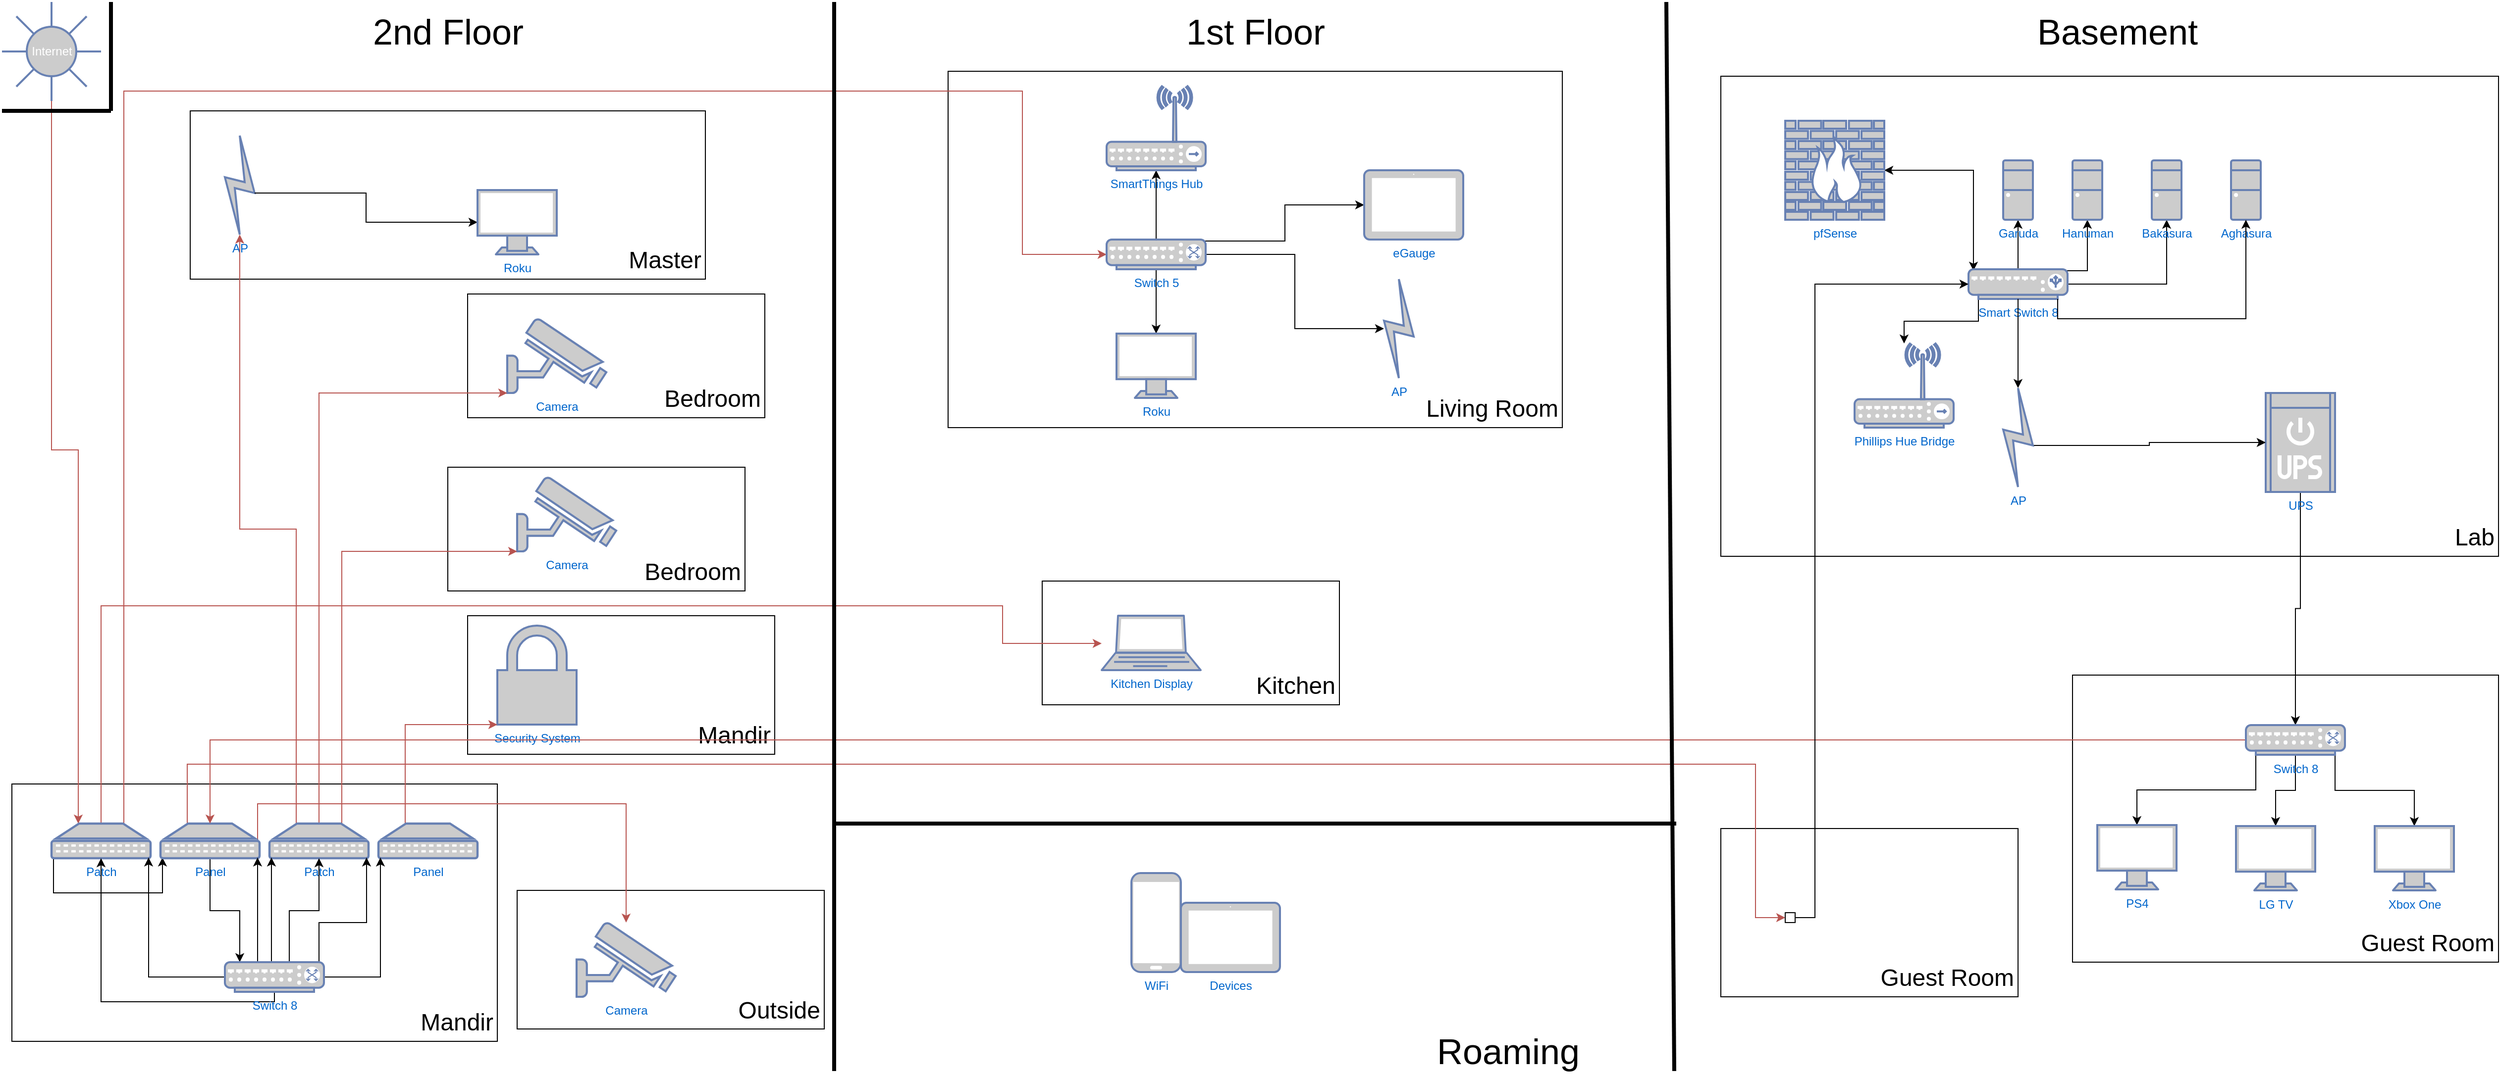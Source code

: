 <mxfile version="13.6.2" type="github">
  <diagram id="iYit6yQuZBh6cs0Pciwx" name="Page-1">
    <mxGraphModel dx="2370" dy="1188" grid="1" gridSize="10" guides="1" tooltips="1" connect="1" arrows="1" fold="1" page="1" pageScale="1" pageWidth="850" pageHeight="1100" math="0" shadow="0">
      <root>
        <mxCell id="0" />
        <mxCell id="1" parent="0" />
        <mxCell id="tFoZjdkVx6EBwdPbSg_g-109" value="Guest Room" style="rounded=0;whiteSpace=wrap;html=1;align=right;verticalAlign=bottom;fontSize=24;spacingRight=2;spacingBottom=2;" parent="1" vertex="1">
          <mxGeometry x="2100" y="690" width="430" height="290" as="geometry" />
        </mxCell>
        <mxCell id="tFoZjdkVx6EBwdPbSg_g-107" value="Guest Room" style="rounded=0;whiteSpace=wrap;html=1;align=right;verticalAlign=bottom;fontSize=24;spacingRight=2;spacingBottom=2;" parent="1" vertex="1">
          <mxGeometry x="1745" y="845" width="300" height="170" as="geometry" />
        </mxCell>
        <mxCell id="tFoZjdkVx6EBwdPbSg_g-105" value="Lab" style="rounded=0;whiteSpace=wrap;html=1;align=right;verticalAlign=bottom;labelPosition=center;verticalLabelPosition=middle;fontSize=24;spacingRight=2;spacingBottom=2;" parent="1" vertex="1">
          <mxGeometry x="1745" y="85" width="785" height="485" as="geometry" />
        </mxCell>
        <mxCell id="tFoZjdkVx6EBwdPbSg_g-93" value="Kitchen" style="rounded=0;whiteSpace=wrap;html=1;align=right;verticalAlign=bottom;fontSize=24;spacingRight=2;spacingBottom=2;" parent="1" vertex="1">
          <mxGeometry x="1060" y="595" width="300" height="125" as="geometry" />
        </mxCell>
        <mxCell id="tFoZjdkVx6EBwdPbSg_g-92" value="Living Room" style="rounded=0;whiteSpace=wrap;html=1;align=right;verticalAlign=bottom;labelPosition=center;verticalLabelPosition=middle;fontSize=24;spacingRight=2;spacingBottom=2;" parent="1" vertex="1">
          <mxGeometry x="965" y="80" width="620" height="360" as="geometry" />
        </mxCell>
        <mxCell id="tFoZjdkVx6EBwdPbSg_g-90" value="Mandir" style="rounded=0;whiteSpace=wrap;html=1;fontSize=24;align=right;verticalAlign=bottom;spacingRight=2;spacingBottom=2;" parent="1" vertex="1">
          <mxGeometry x="20" y="800" width="490" height="260" as="geometry" />
        </mxCell>
        <mxCell id="tFoZjdkVx6EBwdPbSg_g-89" value="Outside" style="rounded=0;whiteSpace=wrap;html=1;fontSize=24;align=right;verticalAlign=bottom;spacingRight=2;spacingBottom=2;" parent="1" vertex="1">
          <mxGeometry x="530" y="907.5" width="310" height="140" as="geometry" />
        </mxCell>
        <mxCell id="tFoZjdkVx6EBwdPbSg_g-80" value="Mandir" style="rounded=0;whiteSpace=wrap;html=1;fontSize=24;align=right;verticalAlign=bottom;spacingRight=2;spacingBottom=2;" parent="1" vertex="1">
          <mxGeometry x="480" y="630" width="310" height="140" as="geometry" />
        </mxCell>
        <mxCell id="tFoZjdkVx6EBwdPbSg_g-88" value="Bedroom" style="rounded=0;whiteSpace=wrap;html=1;align=right;verticalAlign=bottom;fontSize=24;spacingRight=2;spacingBottom=2;" parent="1" vertex="1">
          <mxGeometry x="460" y="480" width="300" height="125" as="geometry" />
        </mxCell>
        <mxCell id="tFoZjdkVx6EBwdPbSg_g-83" value="Bedroom" style="rounded=0;whiteSpace=wrap;html=1;align=right;verticalAlign=bottom;fontSize=24;spacingRight=2;spacingBottom=2;" parent="1" vertex="1">
          <mxGeometry x="480" y="305" width="300" height="125" as="geometry" />
        </mxCell>
        <mxCell id="tFoZjdkVx6EBwdPbSg_g-81" value="Master" style="rounded=0;whiteSpace=wrap;html=1;align=right;verticalAlign=bottom;labelPosition=center;verticalLabelPosition=middle;fontSize=24;spacingBottom=2;spacingRight=2;" parent="1" vertex="1">
          <mxGeometry x="200" y="120" width="520" height="170" as="geometry" />
        </mxCell>
        <mxCell id="tFoZjdkVx6EBwdPbSg_g-1" style="edgeStyle=orthogonalEdgeStyle;rounded=0;orthogonalLoop=1;jettySize=auto;html=1;entryX=0.27;entryY=0;entryDx=0;entryDy=0;entryPerimeter=0;fillColor=#f8cecc;strokeColor=#b85450;" parent="1" source="tFoZjdkVx6EBwdPbSg_g-2" target="tFoZjdkVx6EBwdPbSg_g-25" edge="1">
          <mxGeometry relative="1" as="geometry" />
        </mxCell>
        <mxCell id="tFoZjdkVx6EBwdPbSg_g-2" value="Internet" style="html=1;fillColor=#CCCCCC;strokeColor=#6881B3;shape=ellipse;perimeter=ellipsePerimeter;gradientColor=none;gradientDirection=north;fontColor=#ffffff;strokeWidth=2;" parent="1" vertex="1">
          <mxGeometry x="35" y="35" width="50" height="50" as="geometry" />
        </mxCell>
        <mxCell id="tFoZjdkVx6EBwdPbSg_g-3" value="" style="strokeColor=#6881B3;edgeStyle=none;rounded=0;endArrow=none;dashed=0;html=1;strokeWidth=2;" parent="1" target="tFoZjdkVx6EBwdPbSg_g-2" edge="1">
          <mxGeometry relative="1" as="geometry">
            <mxPoint x="60" y="10" as="sourcePoint" />
          </mxGeometry>
        </mxCell>
        <mxCell id="tFoZjdkVx6EBwdPbSg_g-4" value="" style="strokeColor=#6881B3;edgeStyle=none;rounded=0;endArrow=none;dashed=0;html=1;strokeWidth=2;" parent="1" target="tFoZjdkVx6EBwdPbSg_g-2" edge="1">
          <mxGeometry relative="1" as="geometry">
            <mxPoint x="95.5" y="24.5" as="sourcePoint" />
          </mxGeometry>
        </mxCell>
        <mxCell id="tFoZjdkVx6EBwdPbSg_g-5" value="" style="strokeColor=#6881B3;edgeStyle=none;rounded=0;endArrow=none;dashed=0;html=1;strokeWidth=2;" parent="1" target="tFoZjdkVx6EBwdPbSg_g-2" edge="1">
          <mxGeometry relative="1" as="geometry">
            <mxPoint x="110" y="60" as="sourcePoint" />
          </mxGeometry>
        </mxCell>
        <mxCell id="tFoZjdkVx6EBwdPbSg_g-6" value="" style="strokeColor=#6881B3;edgeStyle=none;rounded=0;endArrow=none;dashed=0;html=1;strokeWidth=2;" parent="1" target="tFoZjdkVx6EBwdPbSg_g-2" edge="1">
          <mxGeometry relative="1" as="geometry">
            <mxPoint x="95.5" y="95.5" as="sourcePoint" />
          </mxGeometry>
        </mxCell>
        <mxCell id="tFoZjdkVx6EBwdPbSg_g-7" value="" style="strokeColor=#6881B3;edgeStyle=none;rounded=0;endArrow=none;dashed=0;html=1;strokeWidth=2;" parent="1" target="tFoZjdkVx6EBwdPbSg_g-2" edge="1">
          <mxGeometry relative="1" as="geometry">
            <mxPoint x="60" y="110" as="sourcePoint" />
          </mxGeometry>
        </mxCell>
        <mxCell id="tFoZjdkVx6EBwdPbSg_g-8" value="" style="strokeColor=#6881B3;edgeStyle=none;rounded=0;endArrow=none;dashed=0;html=1;strokeWidth=2;" parent="1" target="tFoZjdkVx6EBwdPbSg_g-2" edge="1">
          <mxGeometry relative="1" as="geometry">
            <mxPoint x="24.5" y="95.5" as="sourcePoint" />
          </mxGeometry>
        </mxCell>
        <mxCell id="tFoZjdkVx6EBwdPbSg_g-9" value="" style="strokeColor=#6881B3;edgeStyle=none;rounded=0;endArrow=none;dashed=0;html=1;strokeWidth=2;" parent="1" target="tFoZjdkVx6EBwdPbSg_g-2" edge="1">
          <mxGeometry relative="1" as="geometry">
            <mxPoint x="10" y="60" as="sourcePoint" />
          </mxGeometry>
        </mxCell>
        <mxCell id="tFoZjdkVx6EBwdPbSg_g-10" value="" style="strokeColor=#6881B3;edgeStyle=none;rounded=0;endArrow=none;dashed=0;html=1;strokeWidth=2;" parent="1" target="tFoZjdkVx6EBwdPbSg_g-2" edge="1">
          <mxGeometry relative="1" as="geometry">
            <mxPoint x="24.5" y="24.5" as="sourcePoint" />
          </mxGeometry>
        </mxCell>
        <mxCell id="tFoZjdkVx6EBwdPbSg_g-12" value="AP" style="fontColor=#0066CC;verticalAlign=top;verticalLabelPosition=bottom;labelPosition=center;align=center;html=1;outlineConnect=0;fillColor=#CCCCCC;strokeColor=#6881B3;gradientColor=none;gradientDirection=north;strokeWidth=2;shape=mxgraph.networks.comm_link;" parent="1" vertex="1">
          <mxGeometry x="235" y="145" width="30" height="100" as="geometry" />
        </mxCell>
        <mxCell id="tFoZjdkVx6EBwdPbSg_g-13" style="edgeStyle=orthogonalEdgeStyle;rounded=0;orthogonalLoop=1;jettySize=auto;html=1;exitX=0.95;exitY=0.05;exitDx=0;exitDy=0;exitPerimeter=0;" parent="1" source="tFoZjdkVx6EBwdPbSg_g-52" target="tFoZjdkVx6EBwdPbSg_g-17" edge="1">
          <mxGeometry relative="1" as="geometry">
            <mxPoint x="825" y="240" as="sourcePoint" />
          </mxGeometry>
        </mxCell>
        <mxCell id="tFoZjdkVx6EBwdPbSg_g-14" style="edgeStyle=orthogonalEdgeStyle;rounded=0;orthogonalLoop=1;jettySize=auto;html=1;exitX=1;exitY=0.58;exitDx=0;exitDy=0;exitPerimeter=0;" parent="1" source="tFoZjdkVx6EBwdPbSg_g-12" target="tFoZjdkVx6EBwdPbSg_g-16" edge="1">
          <mxGeometry relative="1" as="geometry">
            <mxPoint x="445" y="115" as="sourcePoint" />
          </mxGeometry>
        </mxCell>
        <mxCell id="tFoZjdkVx6EBwdPbSg_g-16" value="Roku" style="fontColor=#0066CC;verticalAlign=top;verticalLabelPosition=bottom;labelPosition=center;align=center;html=1;outlineConnect=0;fillColor=#CCCCCC;strokeColor=#6881B3;gradientColor=none;gradientDirection=north;strokeWidth=2;shape=mxgraph.networks.monitor;" parent="1" vertex="1">
          <mxGeometry x="490" y="200" width="80" height="65" as="geometry" />
        </mxCell>
        <mxCell id="tFoZjdkVx6EBwdPbSg_g-17" value="eGauge&lt;br&gt;" style="fontColor=#0066CC;verticalAlign=top;verticalLabelPosition=bottom;labelPosition=center;align=center;html=1;outlineConnect=0;fillColor=#CCCCCC;strokeColor=#6881B3;gradientColor=none;gradientDirection=north;strokeWidth=2;shape=mxgraph.networks.tablet;" parent="1" vertex="1">
          <mxGeometry x="1385" y="180" width="100" height="70" as="geometry" />
        </mxCell>
        <mxCell id="tFoZjdkVx6EBwdPbSg_g-18" value="Camera" style="fontColor=#0066CC;verticalAlign=top;verticalLabelPosition=bottom;labelPosition=center;align=center;html=1;outlineConnect=0;fillColor=#CCCCCC;strokeColor=#6881B3;gradientColor=none;gradientDirection=north;strokeWidth=2;shape=mxgraph.networks.security_camera;" parent="1" vertex="1">
          <mxGeometry x="530" y="490" width="100" height="75" as="geometry" />
        </mxCell>
        <mxCell id="tFoZjdkVx6EBwdPbSg_g-19" value="Camera" style="fontColor=#0066CC;verticalAlign=top;verticalLabelPosition=bottom;labelPosition=center;align=center;html=1;outlineConnect=0;fillColor=#CCCCCC;strokeColor=#6881B3;gradientColor=none;gradientDirection=north;strokeWidth=2;shape=mxgraph.networks.security_camera;" parent="1" vertex="1">
          <mxGeometry x="520" y="330" width="100" height="75" as="geometry" />
        </mxCell>
        <mxCell id="tFoZjdkVx6EBwdPbSg_g-20" value="Security System" style="fontColor=#0066CC;verticalAlign=top;verticalLabelPosition=bottom;labelPosition=center;align=center;html=1;outlineConnect=0;fillColor=#CCCCCC;strokeColor=#6881B3;gradientColor=none;gradientDirection=north;strokeWidth=2;shape=mxgraph.networks.secured;" parent="1" vertex="1">
          <mxGeometry x="510" y="640" width="80" height="100" as="geometry" />
        </mxCell>
        <mxCell id="tFoZjdkVx6EBwdPbSg_g-21" value="Camera" style="fontColor=#0066CC;verticalAlign=top;verticalLabelPosition=bottom;labelPosition=center;align=center;html=1;outlineConnect=0;fillColor=#CCCCCC;strokeColor=#6881B3;gradientColor=none;gradientDirection=north;strokeWidth=2;shape=mxgraph.networks.security_camera;" parent="1" vertex="1">
          <mxGeometry x="590" y="940" width="100" height="75" as="geometry" />
        </mxCell>
        <mxCell id="tFoZjdkVx6EBwdPbSg_g-22" style="edgeStyle=orthogonalEdgeStyle;rounded=0;orthogonalLoop=1;jettySize=auto;html=1;exitX=0.5;exitY=0;exitDx=0;exitDy=0;exitPerimeter=0;fillColor=#f8cecc;strokeColor=#b85450;" parent="1" source="tFoZjdkVx6EBwdPbSg_g-25" target="tFoZjdkVx6EBwdPbSg_g-44" edge="1">
          <mxGeometry relative="1" as="geometry">
            <Array as="points">
              <mxPoint x="110" y="620" />
              <mxPoint x="1020" y="620" />
              <mxPoint x="1020" y="658" />
            </Array>
          </mxGeometry>
        </mxCell>
        <mxCell id="tFoZjdkVx6EBwdPbSg_g-23" style="edgeStyle=orthogonalEdgeStyle;rounded=0;orthogonalLoop=1;jettySize=auto;html=1;exitX=0.73;exitY=0;exitDx=0;exitDy=0;exitPerimeter=0;fillColor=#f8cecc;strokeColor=#b85450;entryX=0;entryY=0.5;entryDx=0;entryDy=0;entryPerimeter=0;" parent="1" source="tFoZjdkVx6EBwdPbSg_g-25" target="tFoZjdkVx6EBwdPbSg_g-52" edge="1">
          <mxGeometry relative="1" as="geometry">
            <Array as="points">
              <mxPoint x="133" y="100" />
              <mxPoint x="1040" y="100" />
              <mxPoint x="1040" y="265" />
            </Array>
          </mxGeometry>
        </mxCell>
        <mxCell id="tFoZjdkVx6EBwdPbSg_g-24" style="edgeStyle=orthogonalEdgeStyle;rounded=0;orthogonalLoop=1;jettySize=auto;html=1;exitX=0.02;exitY=0.98;exitDx=0;exitDy=0;exitPerimeter=0;entryX=0.02;entryY=0.98;entryDx=0;entryDy=0;entryPerimeter=0;" parent="1" source="tFoZjdkVx6EBwdPbSg_g-25" target="tFoZjdkVx6EBwdPbSg_g-29" edge="1">
          <mxGeometry relative="1" as="geometry">
            <Array as="points">
              <mxPoint x="62" y="910" />
              <mxPoint x="172" y="910" />
            </Array>
          </mxGeometry>
        </mxCell>
        <mxCell id="tFoZjdkVx6EBwdPbSg_g-25" value="Patch" style="fontColor=#0066CC;verticalAlign=top;verticalLabelPosition=bottom;labelPosition=center;align=center;html=1;outlineConnect=0;fillColor=#CCCCCC;strokeColor=#6881B3;gradientColor=none;gradientDirection=north;strokeWidth=2;shape=mxgraph.networks.patch_panel;" parent="1" vertex="1">
          <mxGeometry x="60" y="840" width="100" height="35" as="geometry" />
        </mxCell>
        <mxCell id="tFoZjdkVx6EBwdPbSg_g-26" style="edgeStyle=orthogonalEdgeStyle;rounded=0;orthogonalLoop=1;jettySize=auto;html=1;exitX=0.27;exitY=0;exitDx=0;exitDy=0;exitPerimeter=0;fillColor=#f8cecc;strokeColor=#b85450;" parent="1" source="tFoZjdkVx6EBwdPbSg_g-29" target="tFoZjdkVx6EBwdPbSg_g-79" edge="1">
          <mxGeometry relative="1" as="geometry">
            <mxPoint x="1850" y="850" as="targetPoint" />
            <Array as="points">
              <mxPoint x="197" y="780" />
              <mxPoint x="1780" y="780" />
              <mxPoint x="1780" y="935" />
            </Array>
          </mxGeometry>
        </mxCell>
        <mxCell id="tFoZjdkVx6EBwdPbSg_g-27" style="edgeStyle=orthogonalEdgeStyle;rounded=0;orthogonalLoop=1;jettySize=auto;html=1;exitX=0.98;exitY=0.51;exitDx=0;exitDy=0;exitPerimeter=0;fillColor=#f8cecc;strokeColor=#b85450;" parent="1" source="tFoZjdkVx6EBwdPbSg_g-29" target="tFoZjdkVx6EBwdPbSg_g-21" edge="1">
          <mxGeometry relative="1" as="geometry">
            <Array as="points">
              <mxPoint x="268" y="820" />
              <mxPoint x="640" y="820" />
            </Array>
          </mxGeometry>
        </mxCell>
        <mxCell id="tFoZjdkVx6EBwdPbSg_g-28" style="edgeStyle=orthogonalEdgeStyle;rounded=0;orthogonalLoop=1;jettySize=auto;html=1;" parent="1" source="tFoZjdkVx6EBwdPbSg_g-29" target="tFoZjdkVx6EBwdPbSg_g-43" edge="1">
          <mxGeometry relative="1" as="geometry">
            <Array as="points">
              <mxPoint x="220" y="928" />
              <mxPoint x="250" y="928" />
            </Array>
          </mxGeometry>
        </mxCell>
        <mxCell id="tFoZjdkVx6EBwdPbSg_g-29" value="Panel" style="fontColor=#0066CC;verticalAlign=top;verticalLabelPosition=bottom;labelPosition=center;align=center;html=1;outlineConnect=0;fillColor=#CCCCCC;strokeColor=#6881B3;gradientColor=none;gradientDirection=north;strokeWidth=2;shape=mxgraph.networks.patch_panel;" parent="1" vertex="1">
          <mxGeometry x="170" y="840" width="100" height="35" as="geometry" />
        </mxCell>
        <mxCell id="tFoZjdkVx6EBwdPbSg_g-30" style="edgeStyle=orthogonalEdgeStyle;rounded=0;orthogonalLoop=1;jettySize=auto;html=1;exitX=0.27;exitY=0;exitDx=0;exitDy=0;exitPerimeter=0;fillColor=#f8cecc;strokeColor=#b85450;" parent="1" source="tFoZjdkVx6EBwdPbSg_g-33" target="tFoZjdkVx6EBwdPbSg_g-12" edge="1">
          <mxGeometry relative="1" as="geometry" />
        </mxCell>
        <mxCell id="tFoZjdkVx6EBwdPbSg_g-31" style="edgeStyle=orthogonalEdgeStyle;rounded=0;orthogonalLoop=1;jettySize=auto;html=1;exitX=0.5;exitY=0;exitDx=0;exitDy=0;exitPerimeter=0;fillColor=#f8cecc;strokeColor=#b85450;" parent="1" source="tFoZjdkVx6EBwdPbSg_g-33" target="tFoZjdkVx6EBwdPbSg_g-19" edge="1">
          <mxGeometry relative="1" as="geometry">
            <Array as="points">
              <mxPoint x="330" y="405" />
            </Array>
          </mxGeometry>
        </mxCell>
        <mxCell id="tFoZjdkVx6EBwdPbSg_g-32" style="edgeStyle=orthogonalEdgeStyle;rounded=0;orthogonalLoop=1;jettySize=auto;html=1;exitX=0.73;exitY=0;exitDx=0;exitDy=0;exitPerimeter=0;fillColor=#f8cecc;strokeColor=#b85450;" parent="1" source="tFoZjdkVx6EBwdPbSg_g-33" target="tFoZjdkVx6EBwdPbSg_g-18" edge="1">
          <mxGeometry relative="1" as="geometry">
            <Array as="points">
              <mxPoint x="353" y="565" />
            </Array>
          </mxGeometry>
        </mxCell>
        <mxCell id="tFoZjdkVx6EBwdPbSg_g-33" value="Patch" style="fontColor=#0066CC;verticalAlign=top;verticalLabelPosition=bottom;labelPosition=center;align=center;html=1;outlineConnect=0;fillColor=#CCCCCC;strokeColor=#6881B3;gradientColor=none;gradientDirection=north;strokeWidth=2;shape=mxgraph.networks.patch_panel;" parent="1" vertex="1">
          <mxGeometry x="280" y="840" width="100" height="35" as="geometry" />
        </mxCell>
        <mxCell id="tFoZjdkVx6EBwdPbSg_g-34" style="edgeStyle=orthogonalEdgeStyle;rounded=0;orthogonalLoop=1;jettySize=auto;html=1;exitX=0.27;exitY=0;exitDx=0;exitDy=0;exitPerimeter=0;fillColor=#f8cecc;strokeColor=#b85450;" parent="1" source="tFoZjdkVx6EBwdPbSg_g-35" target="tFoZjdkVx6EBwdPbSg_g-20" edge="1">
          <mxGeometry relative="1" as="geometry">
            <Array as="points">
              <mxPoint x="417" y="740" />
            </Array>
          </mxGeometry>
        </mxCell>
        <mxCell id="tFoZjdkVx6EBwdPbSg_g-35" value="Panel" style="fontColor=#0066CC;verticalAlign=top;verticalLabelPosition=bottom;labelPosition=center;align=center;html=1;outlineConnect=0;fillColor=#CCCCCC;strokeColor=#6881B3;gradientColor=none;gradientDirection=north;strokeWidth=2;shape=mxgraph.networks.patch_panel;" parent="1" vertex="1">
          <mxGeometry x="390" y="840" width="100" height="35" as="geometry" />
        </mxCell>
        <mxCell id="tFoZjdkVx6EBwdPbSg_g-36" style="edgeStyle=orthogonalEdgeStyle;rounded=0;orthogonalLoop=1;jettySize=auto;html=1;entryX=0.5;entryY=1;entryDx=0;entryDy=0;entryPerimeter=0;" parent="1" source="tFoZjdkVx6EBwdPbSg_g-43" target="tFoZjdkVx6EBwdPbSg_g-25" edge="1">
          <mxGeometry relative="1" as="geometry">
            <Array as="points">
              <mxPoint x="285" y="1020" />
              <mxPoint x="110" y="1020" />
            </Array>
          </mxGeometry>
        </mxCell>
        <mxCell id="tFoZjdkVx6EBwdPbSg_g-37" style="edgeStyle=orthogonalEdgeStyle;rounded=0;orthogonalLoop=1;jettySize=auto;html=1;entryX=0.98;entryY=0.98;entryDx=0;entryDy=0;entryPerimeter=0;" parent="1" source="tFoZjdkVx6EBwdPbSg_g-43" target="tFoZjdkVx6EBwdPbSg_g-25" edge="1">
          <mxGeometry relative="1" as="geometry" />
        </mxCell>
        <mxCell id="tFoZjdkVx6EBwdPbSg_g-38" style="edgeStyle=orthogonalEdgeStyle;rounded=0;orthogonalLoop=1;jettySize=auto;html=1;entryX=0.98;entryY=0.98;entryDx=0;entryDy=0;entryPerimeter=0;" parent="1" source="tFoZjdkVx6EBwdPbSg_g-43" target="tFoZjdkVx6EBwdPbSg_g-29" edge="1">
          <mxGeometry relative="1" as="geometry">
            <Array as="points">
              <mxPoint x="268" y="950" />
              <mxPoint x="268" y="950" />
            </Array>
          </mxGeometry>
        </mxCell>
        <mxCell id="tFoZjdkVx6EBwdPbSg_g-39" style="edgeStyle=orthogonalEdgeStyle;rounded=0;orthogonalLoop=1;jettySize=auto;html=1;entryX=0.02;entryY=0.98;entryDx=0;entryDy=0;entryPerimeter=0;" parent="1" source="tFoZjdkVx6EBwdPbSg_g-43" target="tFoZjdkVx6EBwdPbSg_g-33" edge="1">
          <mxGeometry relative="1" as="geometry">
            <Array as="points">
              <mxPoint x="282" y="940" />
              <mxPoint x="282" y="940" />
            </Array>
          </mxGeometry>
        </mxCell>
        <mxCell id="tFoZjdkVx6EBwdPbSg_g-40" style="edgeStyle=orthogonalEdgeStyle;rounded=0;orthogonalLoop=1;jettySize=auto;html=1;entryX=0.5;entryY=1;entryDx=0;entryDy=0;entryPerimeter=0;" parent="1" source="tFoZjdkVx6EBwdPbSg_g-43" target="tFoZjdkVx6EBwdPbSg_g-33" edge="1">
          <mxGeometry relative="1" as="geometry">
            <Array as="points">
              <mxPoint x="300" y="928" />
              <mxPoint x="330" y="928" />
            </Array>
          </mxGeometry>
        </mxCell>
        <mxCell id="tFoZjdkVx6EBwdPbSg_g-41" style="edgeStyle=orthogonalEdgeStyle;rounded=0;orthogonalLoop=1;jettySize=auto;html=1;entryX=0.98;entryY=0.98;entryDx=0;entryDy=0;entryPerimeter=0;" parent="1" source="tFoZjdkVx6EBwdPbSg_g-43" target="tFoZjdkVx6EBwdPbSg_g-33" edge="1">
          <mxGeometry relative="1" as="geometry">
            <Array as="points">
              <mxPoint x="330" y="940" />
              <mxPoint x="378" y="940" />
            </Array>
          </mxGeometry>
        </mxCell>
        <mxCell id="tFoZjdkVx6EBwdPbSg_g-42" style="edgeStyle=orthogonalEdgeStyle;rounded=0;orthogonalLoop=1;jettySize=auto;html=1;entryX=0.02;entryY=0.98;entryDx=0;entryDy=0;entryPerimeter=0;" parent="1" source="tFoZjdkVx6EBwdPbSg_g-43" target="tFoZjdkVx6EBwdPbSg_g-35" edge="1">
          <mxGeometry relative="1" as="geometry" />
        </mxCell>
        <mxCell id="tFoZjdkVx6EBwdPbSg_g-43" value="Switch 8" style="fontColor=#0066CC;verticalAlign=top;verticalLabelPosition=bottom;labelPosition=center;align=center;html=1;outlineConnect=0;fillColor=#CCCCCC;strokeColor=#6881B3;gradientColor=none;gradientDirection=north;strokeWidth=2;shape=mxgraph.networks.switch;" parent="1" vertex="1">
          <mxGeometry x="235" y="980" width="100" height="30" as="geometry" />
        </mxCell>
        <mxCell id="tFoZjdkVx6EBwdPbSg_g-44" value="Kitchen Display" style="fontColor=#0066CC;verticalAlign=top;verticalLabelPosition=bottom;labelPosition=center;align=center;html=1;outlineConnect=0;fillColor=#CCCCCC;strokeColor=#6881B3;gradientColor=none;gradientDirection=north;strokeWidth=2;shape=mxgraph.networks.laptop;" parent="1" vertex="1">
          <mxGeometry x="1120" y="630" width="100" height="55" as="geometry" />
        </mxCell>
        <mxCell id="tFoZjdkVx6EBwdPbSg_g-45" value="WiFi" style="fontColor=#0066CC;verticalAlign=top;verticalLabelPosition=bottom;labelPosition=center;align=center;html=1;outlineConnect=0;fillColor=#CCCCCC;strokeColor=#6881B3;gradientColor=none;gradientDirection=north;strokeWidth=2;shape=mxgraph.networks.mobile;" parent="1" vertex="1">
          <mxGeometry x="1150" y="890" width="50" height="100" as="geometry" />
        </mxCell>
        <mxCell id="tFoZjdkVx6EBwdPbSg_g-46" value="Devices" style="fontColor=#0066CC;verticalAlign=top;verticalLabelPosition=bottom;labelPosition=center;align=center;html=1;outlineConnect=0;fillColor=#CCCCCC;strokeColor=#6881B3;gradientColor=none;gradientDirection=north;strokeWidth=2;shape=mxgraph.networks.tablet;" parent="1" vertex="1">
          <mxGeometry x="1200" y="920" width="100" height="70" as="geometry" />
        </mxCell>
        <mxCell id="tFoZjdkVx6EBwdPbSg_g-47" style="edgeStyle=orthogonalEdgeStyle;rounded=0;orthogonalLoop=1;jettySize=auto;html=1;startArrow=classic;startFill=1;endArrow=none;endFill=0;entryX=1;entryY=0.5;entryDx=0;entryDy=0;entryPerimeter=0;" parent="1" source="tFoZjdkVx6EBwdPbSg_g-48" target="tFoZjdkVx6EBwdPbSg_g-52" edge="1">
          <mxGeometry relative="1" as="geometry" />
        </mxCell>
        <mxCell id="tFoZjdkVx6EBwdPbSg_g-48" value="AP" style="fontColor=#0066CC;verticalAlign=top;verticalLabelPosition=bottom;labelPosition=center;align=center;html=1;outlineConnect=0;fillColor=#CCCCCC;strokeColor=#6881B3;gradientColor=none;gradientDirection=north;strokeWidth=2;shape=mxgraph.networks.comm_link;" parent="1" vertex="1">
          <mxGeometry x="1405" y="290" width="30" height="100" as="geometry" />
        </mxCell>
        <mxCell id="tFoZjdkVx6EBwdPbSg_g-50" style="edgeStyle=orthogonalEdgeStyle;rounded=0;orthogonalLoop=1;jettySize=auto;html=1;" parent="1" source="tFoZjdkVx6EBwdPbSg_g-52" target="tFoZjdkVx6EBwdPbSg_g-55" edge="1">
          <mxGeometry relative="1" as="geometry" />
        </mxCell>
        <mxCell id="tFoZjdkVx6EBwdPbSg_g-51" style="edgeStyle=orthogonalEdgeStyle;rounded=0;orthogonalLoop=1;jettySize=auto;html=1;" parent="1" source="tFoZjdkVx6EBwdPbSg_g-52" target="tFoZjdkVx6EBwdPbSg_g-54" edge="1">
          <mxGeometry relative="1" as="geometry" />
        </mxCell>
        <mxCell id="tFoZjdkVx6EBwdPbSg_g-52" value="Switch 5" style="fontColor=#0066CC;verticalAlign=top;verticalLabelPosition=bottom;labelPosition=center;align=center;html=1;outlineConnect=0;fillColor=#CCCCCC;strokeColor=#6881B3;gradientColor=none;gradientDirection=north;strokeWidth=2;shape=mxgraph.networks.switch;" parent="1" vertex="1">
          <mxGeometry x="1125" y="250" width="100" height="30" as="geometry" />
        </mxCell>
        <mxCell id="tFoZjdkVx6EBwdPbSg_g-54" value="Roku" style="fontColor=#0066CC;verticalAlign=top;verticalLabelPosition=bottom;labelPosition=center;align=center;html=1;outlineConnect=0;fillColor=#CCCCCC;strokeColor=#6881B3;gradientColor=none;gradientDirection=north;strokeWidth=2;shape=mxgraph.networks.monitor;" parent="1" vertex="1">
          <mxGeometry x="1135" y="345" width="80" height="65" as="geometry" />
        </mxCell>
        <mxCell id="tFoZjdkVx6EBwdPbSg_g-55" value="SmartThings Hub" style="fontColor=#0066CC;verticalAlign=top;verticalLabelPosition=bottom;labelPosition=center;align=center;html=1;outlineConnect=0;fillColor=#CCCCCC;strokeColor=#6881B3;gradientColor=none;gradientDirection=north;strokeWidth=2;shape=mxgraph.networks.wireless_hub;" parent="1" vertex="1">
          <mxGeometry x="1125" y="95" width="100" height="85" as="geometry" />
        </mxCell>
        <mxCell id="tFoZjdkVx6EBwdPbSg_g-56" style="edgeStyle=orthogonalEdgeStyle;rounded=0;orthogonalLoop=1;jettySize=auto;html=1;entryX=0.5;entryY=0;entryDx=0;entryDy=0;entryPerimeter=0;" parent="1" source="tFoZjdkVx6EBwdPbSg_g-57" target="tFoZjdkVx6EBwdPbSg_g-74" edge="1">
          <mxGeometry relative="1" as="geometry" />
        </mxCell>
        <mxCell id="tFoZjdkVx6EBwdPbSg_g-57" value="UPS" style="fontColor=#0066CC;verticalAlign=top;verticalLabelPosition=bottom;labelPosition=center;align=center;html=1;outlineConnect=0;fillColor=#CCCCCC;strokeColor=#6881B3;gradientColor=none;gradientDirection=north;strokeWidth=2;shape=mxgraph.networks.ups_small;" parent="1" vertex="1">
          <mxGeometry x="2295" y="405" width="70" height="100" as="geometry" />
        </mxCell>
        <mxCell id="tFoZjdkVx6EBwdPbSg_g-58" style="edgeStyle=orthogonalEdgeStyle;rounded=0;orthogonalLoop=1;jettySize=auto;html=1;entryX=0.05;entryY=0.05;entryDx=0;entryDy=0;entryPerimeter=0;startArrow=classic;startFill=1;" parent="1" source="tFoZjdkVx6EBwdPbSg_g-59" target="tFoZjdkVx6EBwdPbSg_g-65" edge="1">
          <mxGeometry relative="1" as="geometry">
            <mxPoint x="2000" y="220" as="targetPoint" />
          </mxGeometry>
        </mxCell>
        <mxCell id="tFoZjdkVx6EBwdPbSg_g-59" value="pfSense" style="fontColor=#0066CC;verticalAlign=top;verticalLabelPosition=bottom;labelPosition=center;align=center;html=1;outlineConnect=0;fillColor=#CCCCCC;strokeColor=#6881B3;gradientColor=none;gradientDirection=north;strokeWidth=2;shape=mxgraph.networks.firewall;" parent="1" vertex="1">
          <mxGeometry x="1810" y="130" width="100" height="100" as="geometry" />
        </mxCell>
        <mxCell id="tFoZjdkVx6EBwdPbSg_g-60" style="edgeStyle=orthogonalEdgeStyle;rounded=0;orthogonalLoop=1;jettySize=auto;html=1;exitX=0.5;exitY=0;exitDx=0;exitDy=0;exitPerimeter=0;" parent="1" source="tFoZjdkVx6EBwdPbSg_g-65" target="tFoZjdkVx6EBwdPbSg_g-66" edge="1">
          <mxGeometry relative="1" as="geometry" />
        </mxCell>
        <mxCell id="tFoZjdkVx6EBwdPbSg_g-61" style="edgeStyle=orthogonalEdgeStyle;rounded=0;orthogonalLoop=1;jettySize=auto;html=1;exitX=0.95;exitY=0.05;exitDx=0;exitDy=0;exitPerimeter=0;" parent="1" source="tFoZjdkVx6EBwdPbSg_g-65" target="tFoZjdkVx6EBwdPbSg_g-68" edge="1">
          <mxGeometry relative="1" as="geometry" />
        </mxCell>
        <mxCell id="tFoZjdkVx6EBwdPbSg_g-62" style="edgeStyle=orthogonalEdgeStyle;rounded=0;orthogonalLoop=1;jettySize=auto;html=1;exitX=1;exitY=0.5;exitDx=0;exitDy=0;exitPerimeter=0;" parent="1" source="tFoZjdkVx6EBwdPbSg_g-65" target="tFoZjdkVx6EBwdPbSg_g-67" edge="1">
          <mxGeometry relative="1" as="geometry" />
        </mxCell>
        <mxCell id="tFoZjdkVx6EBwdPbSg_g-63" style="edgeStyle=orthogonalEdgeStyle;rounded=0;orthogonalLoop=1;jettySize=auto;html=1;exitX=0.1;exitY=1;exitDx=0;exitDy=0;exitPerimeter=0;" parent="1" source="tFoZjdkVx6EBwdPbSg_g-65" target="tFoZjdkVx6EBwdPbSg_g-69" edge="1">
          <mxGeometry relative="1" as="geometry" />
        </mxCell>
        <mxCell id="tFoZjdkVx6EBwdPbSg_g-64" style="edgeStyle=orthogonalEdgeStyle;rounded=0;orthogonalLoop=1;jettySize=auto;html=1;exitX=1;exitY=0.58;exitDx=0;exitDy=0;exitPerimeter=0;" parent="1" source="tFoZjdkVx6EBwdPbSg_g-101" target="tFoZjdkVx6EBwdPbSg_g-57" edge="1">
          <mxGeometry relative="1" as="geometry" />
        </mxCell>
        <mxCell id="tFoZjdkVx6EBwdPbSg_g-65" value="Smart Switch 8" style="fontColor=#0066CC;verticalAlign=top;verticalLabelPosition=bottom;labelPosition=center;align=center;html=1;outlineConnect=0;fillColor=#CCCCCC;strokeColor=#6881B3;gradientColor=none;gradientDirection=north;strokeWidth=2;shape=mxgraph.networks.load_balancer;" parent="1" vertex="1">
          <mxGeometry x="1995" y="280" width="100" height="30" as="geometry" />
        </mxCell>
        <mxCell id="tFoZjdkVx6EBwdPbSg_g-66" value="Garuda" style="fontColor=#0066CC;verticalAlign=top;verticalLabelPosition=bottom;labelPosition=center;align=center;html=1;outlineConnect=0;fillColor=#CCCCCC;strokeColor=#6881B3;gradientColor=none;gradientDirection=north;strokeWidth=2;shape=mxgraph.networks.desktop_pc;" parent="1" vertex="1">
          <mxGeometry x="2030" y="170" width="30" height="60" as="geometry" />
        </mxCell>
        <mxCell id="tFoZjdkVx6EBwdPbSg_g-67" value="Bakasura" style="fontColor=#0066CC;verticalAlign=top;verticalLabelPosition=bottom;labelPosition=center;align=center;html=1;outlineConnect=0;fillColor=#CCCCCC;strokeColor=#6881B3;gradientColor=none;gradientDirection=north;strokeWidth=2;shape=mxgraph.networks.desktop_pc;" parent="1" vertex="1">
          <mxGeometry x="2180" y="170" width="30" height="60" as="geometry" />
        </mxCell>
        <mxCell id="tFoZjdkVx6EBwdPbSg_g-68" value="Hanuman" style="fontColor=#0066CC;verticalAlign=top;verticalLabelPosition=bottom;labelPosition=center;align=center;html=1;outlineConnect=0;fillColor=#CCCCCC;strokeColor=#6881B3;gradientColor=none;gradientDirection=north;strokeWidth=2;shape=mxgraph.networks.desktop_pc;" parent="1" vertex="1">
          <mxGeometry x="2100" y="170" width="30" height="60" as="geometry" />
        </mxCell>
        <mxCell id="tFoZjdkVx6EBwdPbSg_g-69" value="Phillips Hue Bridge" style="fontColor=#0066CC;verticalAlign=top;verticalLabelPosition=bottom;labelPosition=center;align=center;html=1;outlineConnect=0;fillColor=#CCCCCC;strokeColor=#6881B3;gradientColor=none;gradientDirection=north;strokeWidth=2;shape=mxgraph.networks.wireless_hub;" parent="1" vertex="1">
          <mxGeometry x="1880" y="355" width="100" height="85" as="geometry" />
        </mxCell>
        <mxCell id="tFoZjdkVx6EBwdPbSg_g-70" style="edgeStyle=orthogonalEdgeStyle;rounded=0;orthogonalLoop=1;jettySize=auto;html=1;exitX=0.9;exitY=1;exitDx=0;exitDy=0;exitPerimeter=0;" parent="1" source="tFoZjdkVx6EBwdPbSg_g-74" target="tFoZjdkVx6EBwdPbSg_g-76" edge="1">
          <mxGeometry relative="1" as="geometry" />
        </mxCell>
        <mxCell id="tFoZjdkVx6EBwdPbSg_g-71" style="edgeStyle=orthogonalEdgeStyle;rounded=0;orthogonalLoop=1;jettySize=auto;html=1;exitX=0.5;exitY=1;exitDx=0;exitDy=0;exitPerimeter=0;" parent="1" source="tFoZjdkVx6EBwdPbSg_g-74" target="tFoZjdkVx6EBwdPbSg_g-75" edge="1">
          <mxGeometry relative="1" as="geometry" />
        </mxCell>
        <mxCell id="tFoZjdkVx6EBwdPbSg_g-72" style="edgeStyle=orthogonalEdgeStyle;rounded=0;orthogonalLoop=1;jettySize=auto;html=1;exitX=0.1;exitY=1;exitDx=0;exitDy=0;exitPerimeter=0;" parent="1" source="tFoZjdkVx6EBwdPbSg_g-74" target="tFoZjdkVx6EBwdPbSg_g-77" edge="1">
          <mxGeometry relative="1" as="geometry" />
        </mxCell>
        <mxCell id="tFoZjdkVx6EBwdPbSg_g-73" style="edgeStyle=orthogonalEdgeStyle;rounded=0;orthogonalLoop=1;jettySize=auto;html=1;exitX=0;exitY=0.5;exitDx=0;exitDy=0;exitPerimeter=0;fillColor=#f8cecc;strokeColor=#b85450;" parent="1" source="tFoZjdkVx6EBwdPbSg_g-74" target="tFoZjdkVx6EBwdPbSg_g-29" edge="1">
          <mxGeometry relative="1" as="geometry" />
        </mxCell>
        <mxCell id="tFoZjdkVx6EBwdPbSg_g-74" value="Switch 8" style="fontColor=#0066CC;verticalAlign=top;verticalLabelPosition=bottom;labelPosition=center;align=center;html=1;outlineConnect=0;fillColor=#CCCCCC;strokeColor=#6881B3;gradientColor=none;gradientDirection=north;strokeWidth=2;shape=mxgraph.networks.switch;" parent="1" vertex="1">
          <mxGeometry x="2275" y="740.5" width="100" height="30" as="geometry" />
        </mxCell>
        <mxCell id="tFoZjdkVx6EBwdPbSg_g-75" value="LG TV" style="fontColor=#0066CC;verticalAlign=top;verticalLabelPosition=bottom;labelPosition=center;align=center;html=1;outlineConnect=0;fillColor=#CCCCCC;strokeColor=#6881B3;gradientColor=none;gradientDirection=north;strokeWidth=2;shape=mxgraph.networks.monitor;" parent="1" vertex="1">
          <mxGeometry x="2265" y="842.5" width="80" height="65" as="geometry" />
        </mxCell>
        <mxCell id="tFoZjdkVx6EBwdPbSg_g-76" value="Xbox One" style="fontColor=#0066CC;verticalAlign=top;verticalLabelPosition=bottom;labelPosition=center;align=center;html=1;outlineConnect=0;fillColor=#CCCCCC;strokeColor=#6881B3;gradientColor=none;gradientDirection=north;strokeWidth=2;shape=mxgraph.networks.monitor;" parent="1" vertex="1">
          <mxGeometry x="2405" y="842.5" width="80" height="65" as="geometry" />
        </mxCell>
        <mxCell id="tFoZjdkVx6EBwdPbSg_g-77" value="PS4" style="fontColor=#0066CC;verticalAlign=top;verticalLabelPosition=bottom;labelPosition=center;align=center;html=1;outlineConnect=0;fillColor=#CCCCCC;strokeColor=#6881B3;gradientColor=none;gradientDirection=north;strokeWidth=2;shape=mxgraph.networks.monitor;" parent="1" vertex="1">
          <mxGeometry x="2125" y="841.5" width="80" height="65" as="geometry" />
        </mxCell>
        <mxCell id="tFoZjdkVx6EBwdPbSg_g-78" style="edgeStyle=orthogonalEdgeStyle;rounded=0;orthogonalLoop=1;jettySize=auto;html=1;entryX=0;entryY=0.5;entryDx=0;entryDy=0;entryPerimeter=0;" parent="1" source="tFoZjdkVx6EBwdPbSg_g-79" target="tFoZjdkVx6EBwdPbSg_g-65" edge="1">
          <mxGeometry relative="1" as="geometry">
            <Array as="points">
              <mxPoint x="1840" y="935" />
              <mxPoint x="1840" y="295" />
            </Array>
          </mxGeometry>
        </mxCell>
        <mxCell id="tFoZjdkVx6EBwdPbSg_g-79" value="" style="verticalLabelPosition=bottom;verticalAlign=top;html=1;shape=mxgraph.basic.rect;fillColor2=none;strokeWidth=1;size=20;indent=5;" parent="1" vertex="1">
          <mxGeometry x="1810" y="930" width="10" height="10" as="geometry" />
        </mxCell>
        <mxCell id="tFoZjdkVx6EBwdPbSg_g-84" value="" style="endArrow=none;html=1;strokeWidth=4;" parent="1" edge="1">
          <mxGeometry width="50" height="50" relative="1" as="geometry">
            <mxPoint x="850" y="1090" as="sourcePoint" />
            <mxPoint x="850" y="10" as="targetPoint" />
          </mxGeometry>
        </mxCell>
        <mxCell id="tFoZjdkVx6EBwdPbSg_g-85" value="" style="endArrow=none;html=1;strokeWidth=4;" parent="1" edge="1">
          <mxGeometry width="50" height="50" relative="1" as="geometry">
            <mxPoint x="10" y="120" as="sourcePoint" />
            <mxPoint x="120" y="120" as="targetPoint" />
          </mxGeometry>
        </mxCell>
        <mxCell id="tFoZjdkVx6EBwdPbSg_g-86" value="" style="endArrow=none;html=1;strokeWidth=4;" parent="1" edge="1">
          <mxGeometry width="50" height="50" relative="1" as="geometry">
            <mxPoint x="120" y="10" as="sourcePoint" />
            <mxPoint x="120" y="120" as="targetPoint" />
          </mxGeometry>
        </mxCell>
        <mxCell id="tFoZjdkVx6EBwdPbSg_g-87" value="" style="endArrow=none;html=1;strokeWidth=4;" parent="1" edge="1">
          <mxGeometry width="50" height="50" relative="1" as="geometry">
            <mxPoint x="1698" y="1090" as="sourcePoint" />
            <mxPoint x="1690" y="10" as="targetPoint" />
          </mxGeometry>
        </mxCell>
        <mxCell id="tFoZjdkVx6EBwdPbSg_g-94" value="" style="endArrow=none;html=1;fontSize=24;strokeWidth=4;" parent="1" edge="1">
          <mxGeometry width="50" height="50" relative="1" as="geometry">
            <mxPoint x="850" y="840" as="sourcePoint" />
            <mxPoint x="1700" y="840" as="targetPoint" />
          </mxGeometry>
        </mxCell>
        <mxCell id="tFoZjdkVx6EBwdPbSg_g-96" value="2nd Floor" style="text;html=1;strokeColor=none;fillColor=none;align=center;verticalAlign=middle;rounded=0;fontSize=36;" parent="1" vertex="1">
          <mxGeometry x="440" y="30" width="40" height="20" as="geometry" />
        </mxCell>
        <mxCell id="tFoZjdkVx6EBwdPbSg_g-98" value="1st Floor" style="text;html=1;strokeColor=none;fillColor=none;align=center;verticalAlign=middle;rounded=0;fontSize=36;" parent="1" vertex="1">
          <mxGeometry x="1255" y="30" width="40" height="20" as="geometry" />
        </mxCell>
        <mxCell id="tFoZjdkVx6EBwdPbSg_g-99" value="Roaming" style="text;html=1;strokeColor=none;fillColor=none;align=center;verticalAlign=middle;rounded=0;fontSize=36;" parent="1" vertex="1">
          <mxGeometry x="1510" y="1060" width="40" height="20" as="geometry" />
        </mxCell>
        <mxCell id="tFoZjdkVx6EBwdPbSg_g-100" value="Basement" style="text;html=1;strokeColor=none;fillColor=none;align=center;verticalAlign=middle;rounded=0;fontSize=36;" parent="1" vertex="1">
          <mxGeometry x="2125" y="30" width="40" height="20" as="geometry" />
        </mxCell>
        <mxCell id="tFoZjdkVx6EBwdPbSg_g-101" value="AP" style="fontColor=#0066CC;verticalAlign=top;verticalLabelPosition=bottom;labelPosition=center;align=center;html=1;outlineConnect=0;fillColor=#CCCCCC;strokeColor=#6881B3;gradientColor=none;gradientDirection=north;strokeWidth=2;shape=mxgraph.networks.comm_link;" parent="1" vertex="1">
          <mxGeometry x="2030" y="400" width="30" height="100" as="geometry" />
        </mxCell>
        <mxCell id="tFoZjdkVx6EBwdPbSg_g-104" style="edgeStyle=orthogonalEdgeStyle;rounded=0;orthogonalLoop=1;jettySize=auto;html=1;exitX=0.5;exitY=1;exitDx=0;exitDy=0;exitPerimeter=0;" parent="1" source="tFoZjdkVx6EBwdPbSg_g-65" target="tFoZjdkVx6EBwdPbSg_g-101" edge="1">
          <mxGeometry relative="1" as="geometry">
            <mxPoint x="2095" y="320" as="sourcePoint" />
            <mxPoint x="2320" y="240" as="targetPoint" />
          </mxGeometry>
        </mxCell>
        <mxCell id="tFoZjdkVx6EBwdPbSg_g-111" value="Aghasura" style="fontColor=#0066CC;verticalAlign=top;verticalLabelPosition=bottom;labelPosition=center;align=center;html=1;outlineConnect=0;fillColor=#CCCCCC;strokeColor=#6881B3;gradientColor=none;gradientDirection=north;strokeWidth=2;shape=mxgraph.networks.desktop_pc;" parent="1" vertex="1">
          <mxGeometry x="2260" y="170" width="30" height="60" as="geometry" />
        </mxCell>
        <mxCell id="tFoZjdkVx6EBwdPbSg_g-113" style="edgeStyle=orthogonalEdgeStyle;rounded=0;orthogonalLoop=1;jettySize=auto;html=1;exitX=0.9;exitY=1;exitDx=0;exitDy=0;exitPerimeter=0;entryX=0.5;entryY=1;entryDx=0;entryDy=0;entryPerimeter=0;" parent="1" source="tFoZjdkVx6EBwdPbSg_g-65" target="tFoZjdkVx6EBwdPbSg_g-111" edge="1">
          <mxGeometry relative="1" as="geometry">
            <mxPoint x="2105" y="305" as="sourcePoint" />
            <mxPoint x="2205" y="240" as="targetPoint" />
          </mxGeometry>
        </mxCell>
      </root>
    </mxGraphModel>
  </diagram>
</mxfile>
